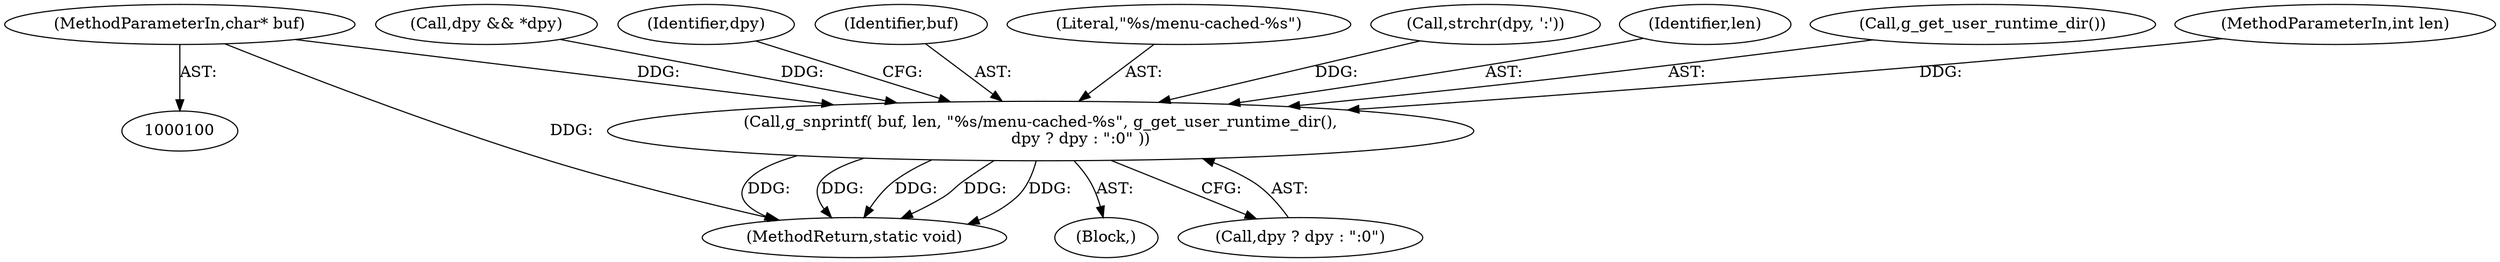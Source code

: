 digraph "0_lxde_56f66684592abf257c4004e6e1fff041c64a12ce@pointer" {
"1000101" [label="(MethodParameterIn,char* buf)"];
"1000146" [label="(Call,g_snprintf( buf, len, \"%s/menu-cached-%s\", g_get_user_runtime_dir(),\n                dpy ? dpy : \":0\" ))"];
"1000111" [label="(Call,dpy && *dpy)"];
"1000156" [label="(Identifier,dpy)"];
"1000147" [label="(Identifier,buf)"];
"1000101" [label="(MethodParameterIn,char* buf)"];
"1000149" [label="(Literal,\"%s/menu-cached-%s\")"];
"1000119" [label="(Call,strchr(dpy, ':'))"];
"1000148" [label="(Identifier,len)"];
"1000157" [label="(MethodReturn,static void)"];
"1000150" [label="(Call,g_get_user_runtime_dir())"];
"1000102" [label="(MethodParameterIn,int len)"];
"1000103" [label="(Block,)"];
"1000146" [label="(Call,g_snprintf( buf, len, \"%s/menu-cached-%s\", g_get_user_runtime_dir(),\n                dpy ? dpy : \":0\" ))"];
"1000151" [label="(Call,dpy ? dpy : \":0\")"];
"1000101" -> "1000100"  [label="AST: "];
"1000101" -> "1000157"  [label="DDG: "];
"1000101" -> "1000146"  [label="DDG: "];
"1000146" -> "1000103"  [label="AST: "];
"1000146" -> "1000151"  [label="CFG: "];
"1000147" -> "1000146"  [label="AST: "];
"1000148" -> "1000146"  [label="AST: "];
"1000149" -> "1000146"  [label="AST: "];
"1000150" -> "1000146"  [label="AST: "];
"1000151" -> "1000146"  [label="AST: "];
"1000156" -> "1000146"  [label="CFG: "];
"1000146" -> "1000157"  [label="DDG: "];
"1000146" -> "1000157"  [label="DDG: "];
"1000146" -> "1000157"  [label="DDG: "];
"1000146" -> "1000157"  [label="DDG: "];
"1000146" -> "1000157"  [label="DDG: "];
"1000102" -> "1000146"  [label="DDG: "];
"1000111" -> "1000146"  [label="DDG: "];
"1000119" -> "1000146"  [label="DDG: "];
}
